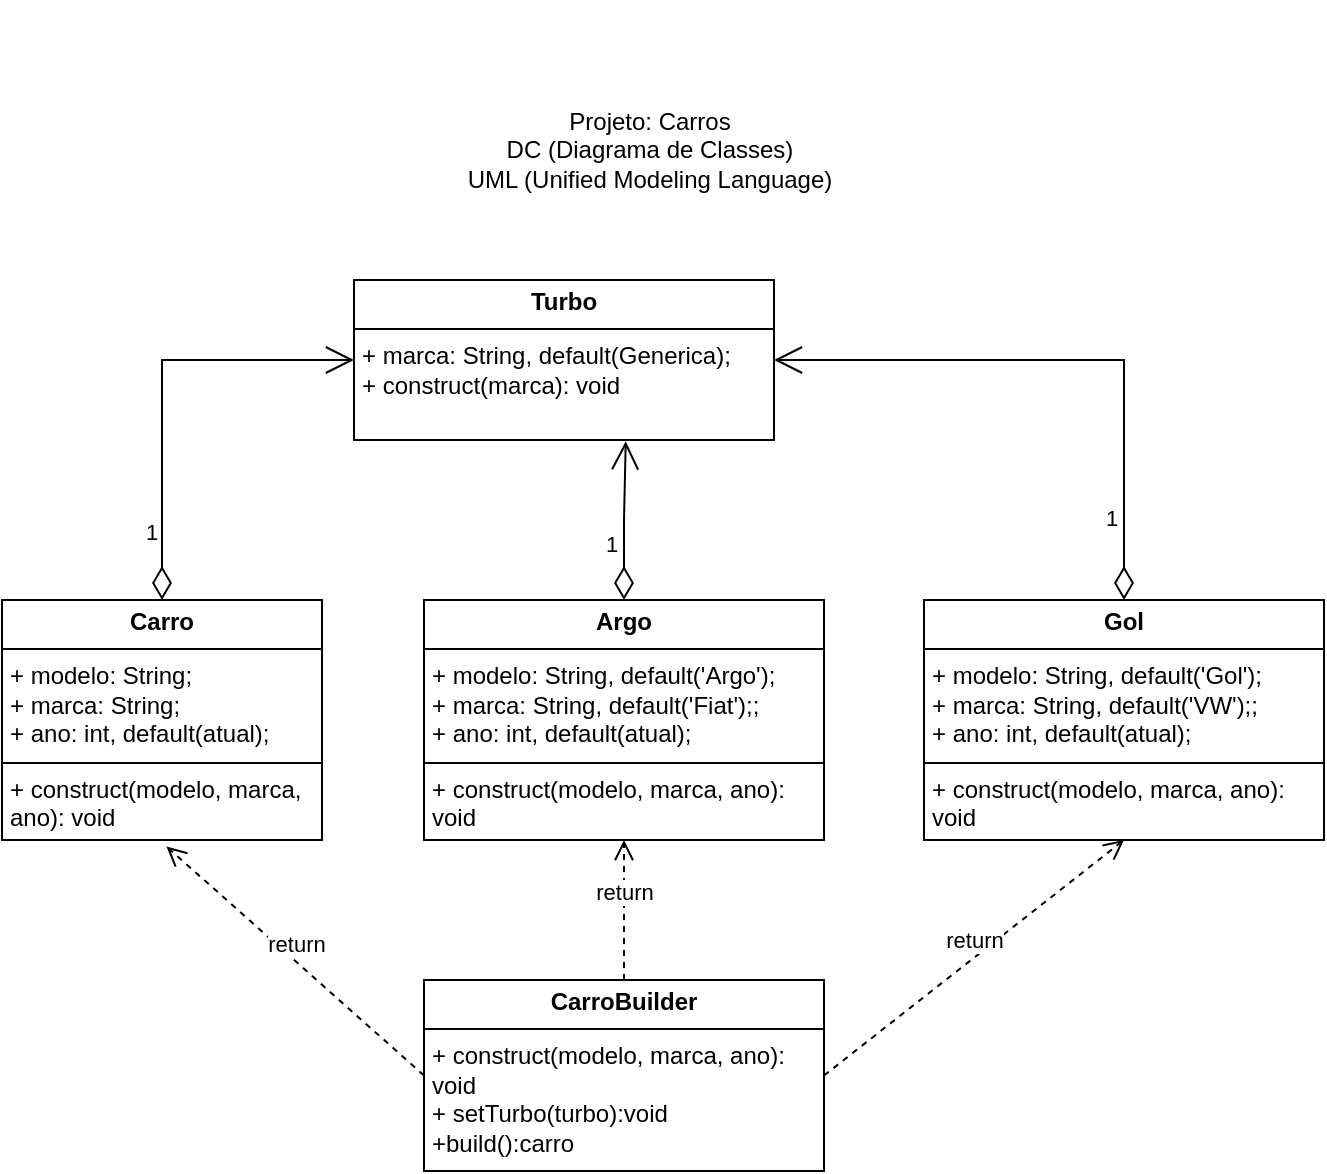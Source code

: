 <mxfile version="24.2.5" type="device">
  <diagram name="Página-1" id="vkqXX1EBk3P6qlkBClmM">
    <mxGraphModel dx="819" dy="422" grid="1" gridSize="10" guides="1" tooltips="1" connect="1" arrows="1" fold="1" page="1" pageScale="1" pageWidth="827" pageHeight="1169" math="0" shadow="0">
      <root>
        <mxCell id="0" />
        <mxCell id="1" parent="0" />
        <mxCell id="jVwabESRVsB_DtnYk1jO-1" value="Projeto: Carros&lt;div&gt;DC (Diagrama de Classes)&lt;/div&gt;&lt;div&gt;UML (Unified Modeling Language)&lt;/div&gt;" style="text;html=1;align=center;verticalAlign=middle;whiteSpace=wrap;rounded=0;" vertex="1" parent="1">
          <mxGeometry x="289" y="20" width="250" height="150" as="geometry" />
        </mxCell>
        <mxCell id="jVwabESRVsB_DtnYk1jO-2" value="&lt;p style=&quot;margin:0px;margin-top:4px;text-align:center;&quot;&gt;&lt;b&gt;Carro&lt;/b&gt;&lt;/p&gt;&lt;hr size=&quot;1&quot; style=&quot;border-style:solid;&quot;&gt;&lt;p style=&quot;margin:0px;margin-left:4px;&quot;&gt;+ modelo: String;&lt;/p&gt;&lt;p style=&quot;margin:0px;margin-left:4px;&quot;&gt;+ marca:&amp;nbsp;&lt;span style=&quot;background-color: initial;&quot;&gt;String;&lt;/span&gt;&lt;/p&gt;&lt;p style=&quot;margin:0px;margin-left:4px;&quot;&gt;+ ano: int, default(atual);&lt;/p&gt;&lt;hr size=&quot;1&quot; style=&quot;border-style:solid;&quot;&gt;&lt;p style=&quot;margin:0px;margin-left:4px;&quot;&gt;+ construct(modelo, marca, ano): void&lt;/p&gt;" style="verticalAlign=top;align=left;overflow=fill;html=1;whiteSpace=wrap;" vertex="1" parent="1">
          <mxGeometry x="90" y="320" width="160" height="120" as="geometry" />
        </mxCell>
        <mxCell id="jVwabESRVsB_DtnYk1jO-5" value="&lt;p style=&quot;margin:0px;margin-top:4px;text-align:center;&quot;&gt;&lt;b&gt;Argo&lt;/b&gt;&lt;/p&gt;&lt;hr size=&quot;1&quot; style=&quot;border-style:solid;&quot;&gt;&lt;p style=&quot;margin:0px;margin-left:4px;&quot;&gt;+ modelo: String, default(&#39;Argo&#39;);&lt;/p&gt;&lt;p style=&quot;margin:0px;margin-left:4px;&quot;&gt;+ marca:&amp;nbsp;&lt;span style=&quot;background-color: initial;&quot;&gt;String,&amp;nbsp;&lt;/span&gt;&lt;span style=&quot;background-color: initial;&quot;&gt;default(&#39;Fiat&#39;);&lt;/span&gt;&lt;span style=&quot;background-color: initial;&quot;&gt;;&lt;/span&gt;&lt;/p&gt;&lt;p style=&quot;margin:0px;margin-left:4px;&quot;&gt;+&amp;nbsp;&lt;span style=&quot;background-color: initial;&quot;&gt;ano: int, default(atual);&lt;/span&gt;&lt;/p&gt;&lt;hr size=&quot;1&quot; style=&quot;border-style:solid;&quot;&gt;&lt;p style=&quot;margin:0px;margin-left:4px;&quot;&gt;+ construct(modelo, marca, ano): void&lt;/p&gt;" style="verticalAlign=top;align=left;overflow=fill;html=1;whiteSpace=wrap;" vertex="1" parent="1">
          <mxGeometry x="301" y="320" width="200" height="120" as="geometry" />
        </mxCell>
        <mxCell id="jVwabESRVsB_DtnYk1jO-7" value="&lt;p style=&quot;margin:0px;margin-top:4px;text-align:center;&quot;&gt;&lt;b&gt;Gol&lt;/b&gt;&lt;/p&gt;&lt;hr size=&quot;1&quot; style=&quot;border-style:solid;&quot;&gt;&lt;p style=&quot;margin:0px;margin-left:4px;&quot;&gt;+ modelo: String, default(&#39;Gol&#39;);&lt;/p&gt;&lt;p style=&quot;margin:0px;margin-left:4px;&quot;&gt;+ marca:&amp;nbsp;&lt;span style=&quot;background-color: initial;&quot;&gt;String,&amp;nbsp;&lt;/span&gt;&lt;span style=&quot;background-color: initial;&quot;&gt;default(&#39;VW&#39;);&lt;/span&gt;&lt;span style=&quot;background-color: initial;&quot;&gt;;&lt;/span&gt;&lt;/p&gt;&lt;p style=&quot;margin:0px;margin-left:4px;&quot;&gt;+&amp;nbsp;&lt;span style=&quot;background-color: initial;&quot;&gt;ano: int, default(atual);&lt;/span&gt;&lt;/p&gt;&lt;hr size=&quot;1&quot; style=&quot;border-style:solid;&quot;&gt;&lt;p style=&quot;margin:0px;margin-left:4px;&quot;&gt;+ construct(modelo, marca, ano): void&lt;/p&gt;" style="verticalAlign=top;align=left;overflow=fill;html=1;whiteSpace=wrap;" vertex="1" parent="1">
          <mxGeometry x="551" y="320" width="200" height="120" as="geometry" />
        </mxCell>
        <mxCell id="jVwabESRVsB_DtnYk1jO-8" value="&lt;p style=&quot;margin:0px;margin-top:4px;text-align:center;&quot;&gt;&lt;b&gt;Turbo&lt;/b&gt;&lt;/p&gt;&lt;hr size=&quot;1&quot; style=&quot;border-style:solid;&quot;&gt;&lt;p style=&quot;margin:0px;margin-left:4px;&quot;&gt;&lt;span style=&quot;background-color: initial;&quot;&gt;+ marca:&amp;nbsp;&lt;/span&gt;&lt;span style=&quot;background-color: initial;&quot;&gt;String, default(Generica);&lt;/span&gt;&lt;br&gt;&lt;/p&gt;&lt;p style=&quot;margin:0px;margin-left:4px;&quot;&gt;&lt;/p&gt;&lt;p style=&quot;margin:0px;margin-left:4px;&quot;&gt;+ construct(marca): void&lt;/p&gt;" style="verticalAlign=top;align=left;overflow=fill;html=1;whiteSpace=wrap;" vertex="1" parent="1">
          <mxGeometry x="266" y="160" width="210" height="80" as="geometry" />
        </mxCell>
        <mxCell id="jVwabESRVsB_DtnYk1jO-9" value="1" style="endArrow=open;html=1;endSize=12;startArrow=diamondThin;startSize=14;startFill=0;edgeStyle=orthogonalEdgeStyle;align=left;verticalAlign=bottom;rounded=0;exitX=0.5;exitY=0;exitDx=0;exitDy=0;entryX=0;entryY=0.5;entryDx=0;entryDy=0;" edge="1" parent="1" source="jVwabESRVsB_DtnYk1jO-2" target="jVwabESRVsB_DtnYk1jO-8">
          <mxGeometry x="-0.77" y="10" relative="1" as="geometry">
            <mxPoint x="390" y="230" as="sourcePoint" />
            <mxPoint x="550" y="230" as="targetPoint" />
            <mxPoint as="offset" />
          </mxGeometry>
        </mxCell>
        <mxCell id="jVwabESRVsB_DtnYk1jO-10" value="1" style="endArrow=open;html=1;endSize=12;startArrow=diamondThin;startSize=14;startFill=0;edgeStyle=orthogonalEdgeStyle;align=left;verticalAlign=bottom;rounded=0;exitX=0.5;exitY=0;exitDx=0;exitDy=0;entryX=0.647;entryY=1.008;entryDx=0;entryDy=0;entryPerimeter=0;" edge="1" parent="1" source="jVwabESRVsB_DtnYk1jO-5" target="jVwabESRVsB_DtnYk1jO-8">
          <mxGeometry x="-0.521" y="11" relative="1" as="geometry">
            <mxPoint x="180" y="330" as="sourcePoint" />
            <mxPoint x="416" y="240" as="targetPoint" />
            <mxPoint as="offset" />
          </mxGeometry>
        </mxCell>
        <mxCell id="jVwabESRVsB_DtnYk1jO-11" value="1" style="endArrow=open;html=1;endSize=12;startArrow=diamondThin;startSize=14;startFill=0;edgeStyle=orthogonalEdgeStyle;align=left;verticalAlign=bottom;rounded=0;exitX=0.5;exitY=0;exitDx=0;exitDy=0;entryX=1;entryY=0.5;entryDx=0;entryDy=0;" edge="1" parent="1" source="jVwabESRVsB_DtnYk1jO-7" target="jVwabESRVsB_DtnYk1jO-8">
          <mxGeometry x="-0.778" y="11" relative="1" as="geometry">
            <mxPoint x="411" y="330" as="sourcePoint" />
            <mxPoint x="447" y="241" as="targetPoint" />
            <mxPoint as="offset" />
          </mxGeometry>
        </mxCell>
        <mxCell id="jVwabESRVsB_DtnYk1jO-13" value="&lt;p style=&quot;margin:0px;margin-top:4px;text-align:center;&quot;&gt;&lt;b&gt;CarroBuilder&lt;/b&gt;&lt;/p&gt;&lt;hr size=&quot;1&quot; style=&quot;border-style:solid;&quot;&gt;&lt;p style=&quot;margin:0px;margin-left:4px;&quot;&gt;+ construct(modelo, marca, ano): void&lt;/p&gt;&lt;p style=&quot;margin:0px;margin-left:4px;&quot;&gt;+ setTurbo(turbo):void&lt;/p&gt;&lt;p style=&quot;margin:0px;margin-left:4px;&quot;&gt;+build():carro&lt;/p&gt;" style="verticalAlign=top;align=left;overflow=fill;html=1;whiteSpace=wrap;" vertex="1" parent="1">
          <mxGeometry x="301" y="510" width="200" height="95.5" as="geometry" />
        </mxCell>
        <mxCell id="jVwabESRVsB_DtnYk1jO-14" value="return" style="html=1;verticalAlign=bottom;endArrow=open;dashed=1;endSize=8;curved=0;rounded=0;exitX=0;exitY=0.5;exitDx=0;exitDy=0;entryX=0.514;entryY=1.027;entryDx=0;entryDy=0;entryPerimeter=0;" edge="1" parent="1" source="jVwabESRVsB_DtnYk1jO-13" target="jVwabESRVsB_DtnYk1jO-2">
          <mxGeometry relative="1" as="geometry">
            <mxPoint x="390" y="570" as="sourcePoint" />
            <mxPoint x="130" y="550" as="targetPoint" />
          </mxGeometry>
        </mxCell>
        <mxCell id="jVwabESRVsB_DtnYk1jO-15" value="return" style="html=1;verticalAlign=bottom;endArrow=open;dashed=1;endSize=8;curved=0;rounded=0;exitX=0.5;exitY=0;exitDx=0;exitDy=0;entryX=0.5;entryY=1;entryDx=0;entryDy=0;" edge="1" parent="1" source="jVwabESRVsB_DtnYk1jO-13" target="jVwabESRVsB_DtnYk1jO-5">
          <mxGeometry relative="1" as="geometry">
            <mxPoint x="311" y="578" as="sourcePoint" />
            <mxPoint x="182" y="453" as="targetPoint" />
          </mxGeometry>
        </mxCell>
        <mxCell id="jVwabESRVsB_DtnYk1jO-16" value="return" style="html=1;verticalAlign=bottom;endArrow=open;dashed=1;endSize=8;curved=0;rounded=0;exitX=1;exitY=0.5;exitDx=0;exitDy=0;entryX=0.5;entryY=1;entryDx=0;entryDy=0;" edge="1" parent="1" source="jVwabESRVsB_DtnYk1jO-13" target="jVwabESRVsB_DtnYk1jO-7">
          <mxGeometry relative="1" as="geometry">
            <mxPoint x="411" y="530" as="sourcePoint" />
            <mxPoint x="411" y="450" as="targetPoint" />
          </mxGeometry>
        </mxCell>
      </root>
    </mxGraphModel>
  </diagram>
</mxfile>
